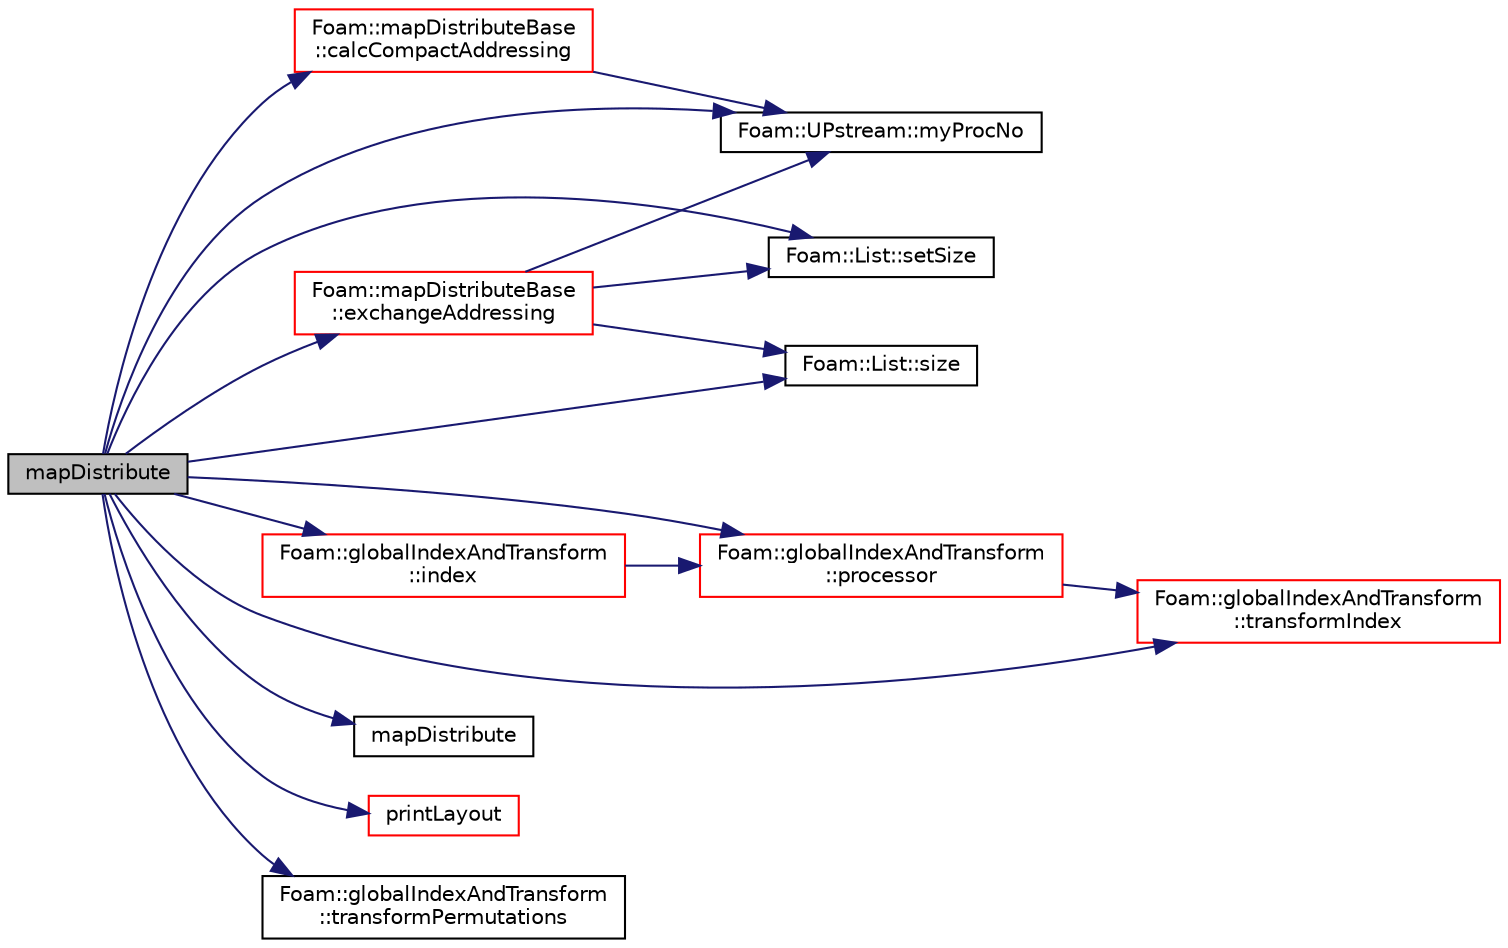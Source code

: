 digraph "mapDistribute"
{
  bgcolor="transparent";
  edge [fontname="Helvetica",fontsize="10",labelfontname="Helvetica",labelfontsize="10"];
  node [fontname="Helvetica",fontsize="10",shape=record];
  rankdir="LR";
  Node20 [label="mapDistribute",height=0.2,width=0.4,color="black", fillcolor="grey75", style="filled", fontcolor="black"];
  Node20 -> Node21 [color="midnightblue",fontsize="10",style="solid",fontname="Helvetica"];
  Node21 [label="Foam::mapDistributeBase\l::calcCompactAddressing",height=0.2,width=0.4,color="red",URL="$a28525.html#a9aa8f714ca633731d8581778176d547f",tooltip="Construct per processor compact addressing of the global elements. "];
  Node21 -> Node25 [color="midnightblue",fontsize="10",style="solid",fontname="Helvetica"];
  Node25 [label="Foam::UPstream::myProcNo",height=0.2,width=0.4,color="black",URL="$a27377.html#afc74d89573de32a3032c916f8cdd1733",tooltip="Number of this process (starting from masterNo() = 0) "];
  Node20 -> Node77 [color="midnightblue",fontsize="10",style="solid",fontname="Helvetica"];
  Node77 [label="Foam::mapDistributeBase\l::exchangeAddressing",height=0.2,width=0.4,color="red",URL="$a28525.html#aaea4ac19dd141ea6cc9d6adbcf7c0cf4"];
  Node77 -> Node78 [color="midnightblue",fontsize="10",style="solid",fontname="Helvetica"];
  Node78 [label="Foam::List::setSize",height=0.2,width=0.4,color="black",URL="$a26833.html#aedb985ffeaf1bdbfeccc2a8730405703",tooltip="Reset size of List. "];
  Node77 -> Node25 [color="midnightblue",fontsize="10",style="solid",fontname="Helvetica"];
  Node77 -> Node23 [color="midnightblue",fontsize="10",style="solid",fontname="Helvetica"];
  Node23 [label="Foam::List::size",height=0.2,width=0.4,color="black",URL="$a26833.html#a8a5f6fa29bd4b500caf186f60245b384",tooltip="Override size to be inconsistent with allocated storage. "];
  Node20 -> Node88 [color="midnightblue",fontsize="10",style="solid",fontname="Helvetica"];
  Node88 [label="Foam::globalIndexAndTransform\l::index",height=0.2,width=0.4,color="red",URL="$a28849.html#ae5f27da3d24cfe83d18f00b1adc4a8de",tooltip="Index carried by the object. "];
  Node88 -> Node90 [color="midnightblue",fontsize="10",style="solid",fontname="Helvetica"];
  Node90 [label="Foam::globalIndexAndTransform\l::processor",height=0.2,width=0.4,color="red",URL="$a28849.html#a391cb1737676bea47a5ef19684a4bb9f",tooltip="Which processor does this come from? "];
  Node90 -> Node92 [color="midnightblue",fontsize="10",style="solid",fontname="Helvetica"];
  Node92 [label="Foam::globalIndexAndTransform\l::transformIndex",height=0.2,width=0.4,color="red",URL="$a28849.html#a37a9d2a80e0db88cf7320ecfd71f5c35",tooltip="Transform carried by the object. "];
  Node20 -> Node93 [color="midnightblue",fontsize="10",style="solid",fontname="Helvetica"];
  Node93 [label="mapDistribute",height=0.2,width=0.4,color="black",URL="$a28513.html#a45aad47b9bd940e96c5fb504c0901a7d",tooltip="Construct null. "];
  Node20 -> Node25 [color="midnightblue",fontsize="10",style="solid",fontname="Helvetica"];
  Node20 -> Node94 [color="midnightblue",fontsize="10",style="solid",fontname="Helvetica"];
  Node94 [label="printLayout",height=0.2,width=0.4,color="red",URL="$a28513.html#a354c270fcad8f00ba2bf069b0f68a729",tooltip="Debug: print layout. Can only be used on maps with sorted. "];
  Node20 -> Node90 [color="midnightblue",fontsize="10",style="solid",fontname="Helvetica"];
  Node20 -> Node78 [color="midnightblue",fontsize="10",style="solid",fontname="Helvetica"];
  Node20 -> Node23 [color="midnightblue",fontsize="10",style="solid",fontname="Helvetica"];
  Node20 -> Node92 [color="midnightblue",fontsize="10",style="solid",fontname="Helvetica"];
  Node20 -> Node99 [color="midnightblue",fontsize="10",style="solid",fontname="Helvetica"];
  Node99 [label="Foam::globalIndexAndTransform\l::transformPermutations",height=0.2,width=0.4,color="black",URL="$a28849.html#aa3c488fb461eb31d5964943e91a21b1d",tooltip="Return access to the permuted transforms. "];
}
